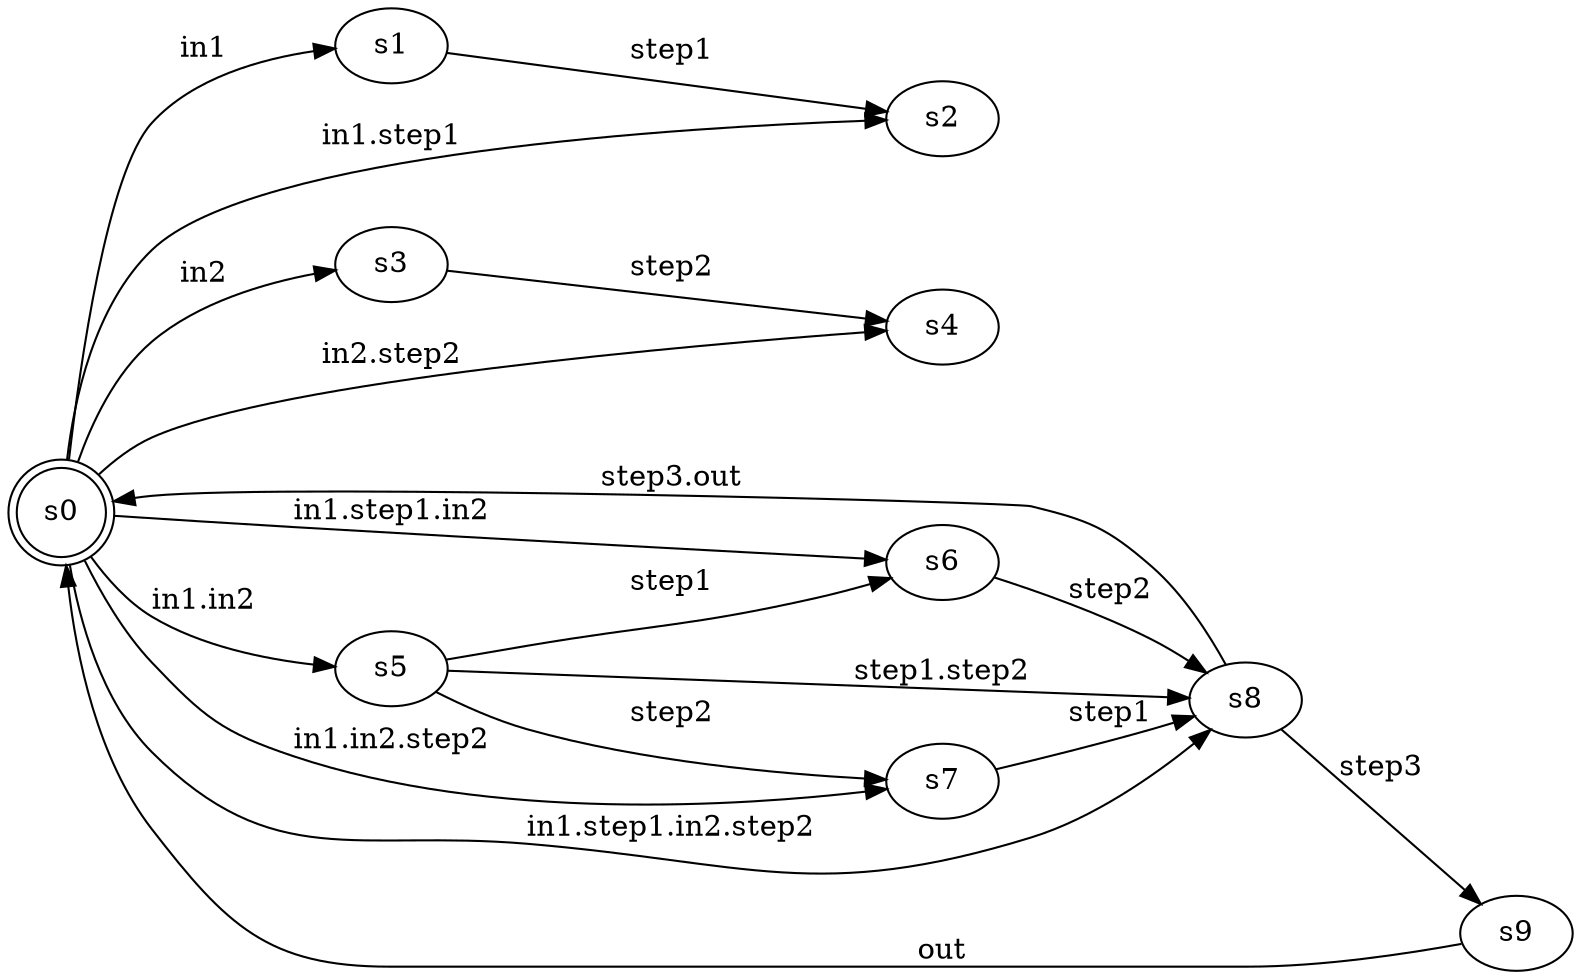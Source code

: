 digraph scp15_v3 { 
  rankdir="LR"
  s0 [ shape="doublecircle" ]
  s0->s1 [
    label= "in1"
  ] ;
  s0->s2 [
    label= "in1.step1"
  ] ;
  s0->s3 [
    label= "in2"
  ] ;
  s0->s4 [
    label= "in2.step2"
  ] ;
  s0->s5 [
    label= "in1.in2"
  ] ;
  s0->s6 [
    label= "in1.step1.in2"
  ] ;
  s0->s7 [
    label= "in1.in2.step2"
  ] ;
  s0->s8 [
    label= "in1.step1.in2.step2"
  ] ;
  s1->s2 [
    label= "step1"
  ] ;
  s3->s4 [
    label= "step2"
  ] ;
  s5->s6 [
    label= "step1"
  ] ;
  s5->s7 [
    label= "step2"
  ] ;
  s5->s8 [
    label= "step1.step2"
  ] ;
  s6->s8 [
    label= "step2"
  ] ;
  s7->s8 [
    label= "step1"
  ] ;
  s8->s9 [
    label= "step3"
  ] ;
  s8->s0 [
    label= "step3.out"
  ] ;
  s9->s0 [
    label= "out"
  ] ;
}

